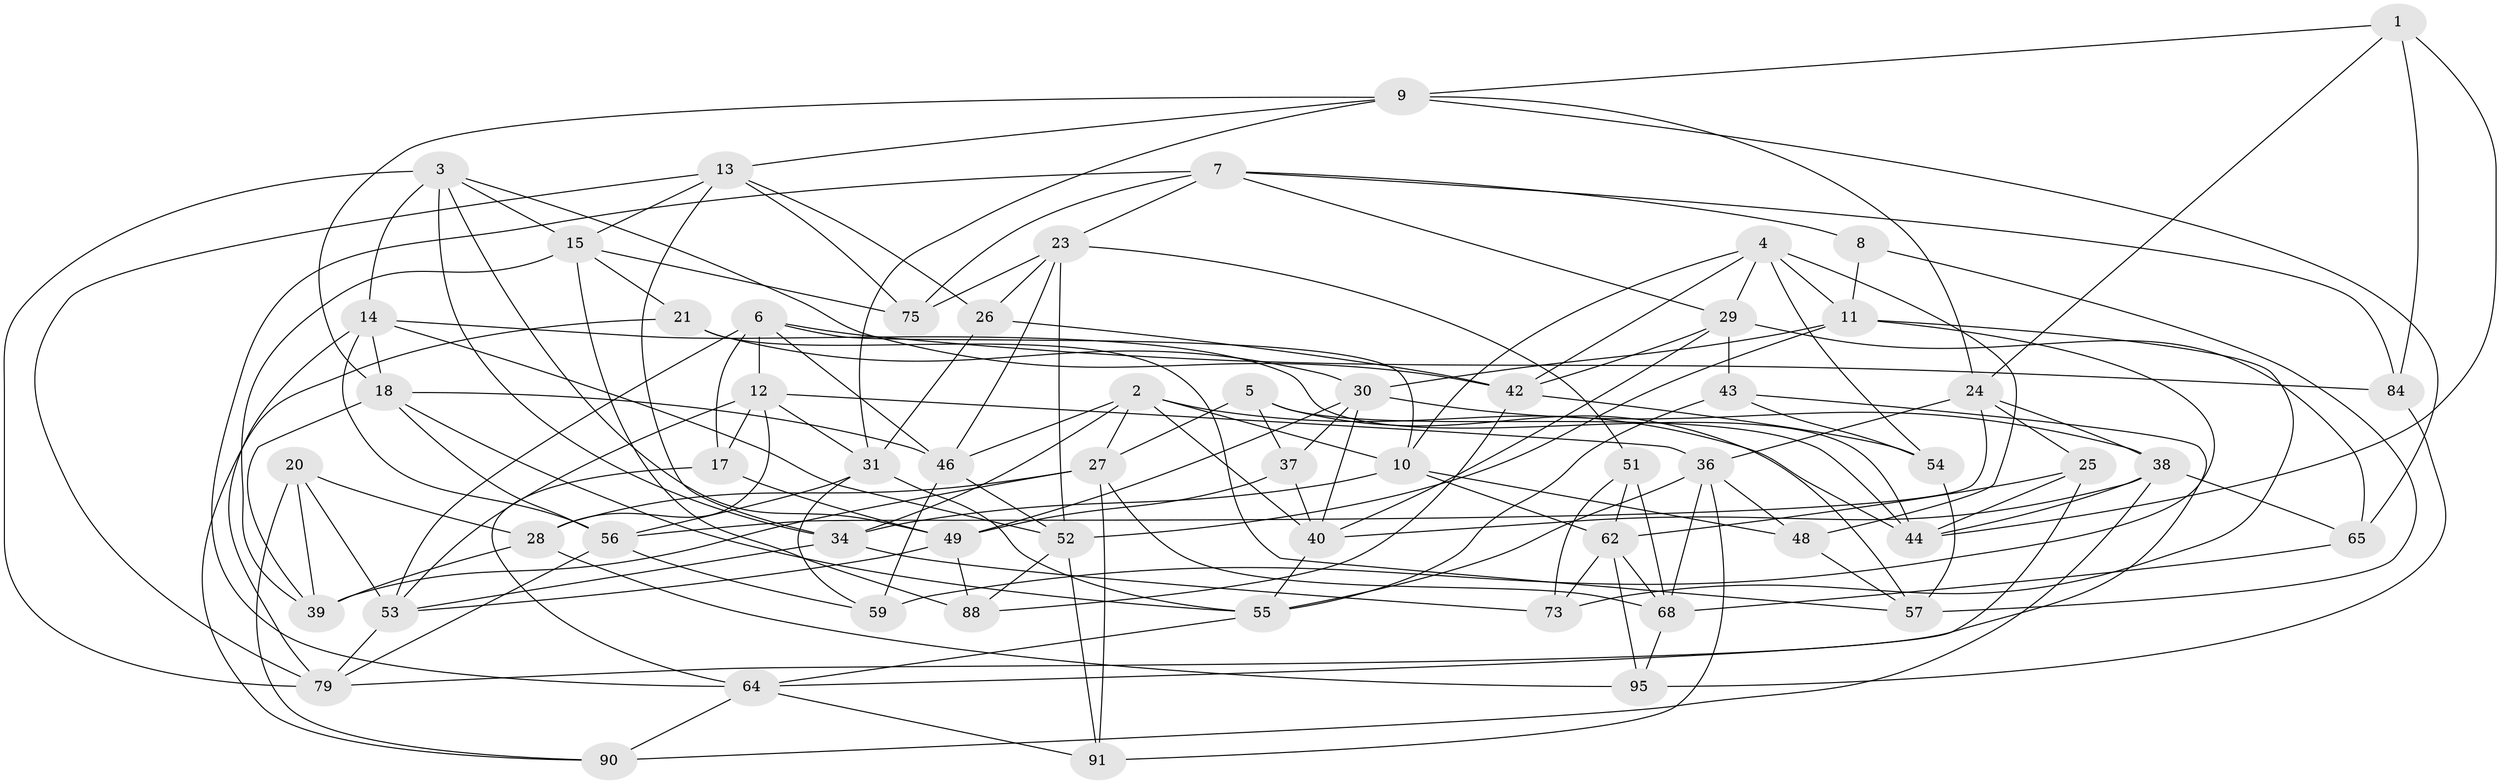 // original degree distribution, {4: 1.0}
// Generated by graph-tools (version 1.1) at 2025/42/03/06/25 10:42:22]
// undirected, 60 vertices, 156 edges
graph export_dot {
graph [start="1"]
  node [color=gray90,style=filled];
  1;
  2 [super="+80"];
  3 [super="+60"];
  4 [super="+96"];
  5;
  6 [super="+63"];
  7 [super="+76"];
  8;
  9 [super="+47"];
  10 [super="+16"];
  11 [super="+35"];
  12 [super="+22"];
  13 [super="+32"];
  14 [super="+19"];
  15 [super="+69"];
  17;
  18 [super="+71"];
  20;
  21;
  23 [super="+82"];
  24 [super="+70"];
  25;
  26;
  27 [super="+66"];
  28 [super="+87"];
  29 [super="+33"];
  30 [super="+97"];
  31 [super="+93"];
  34 [super="+45"];
  36 [super="+61"];
  37;
  38 [super="+41"];
  39 [super="+94"];
  40 [super="+86"];
  42 [super="+85"];
  43;
  44 [super="+83"];
  46 [super="+77"];
  48;
  49 [super="+50"];
  51;
  52 [super="+58"];
  53 [super="+98"];
  54;
  55 [super="+74"];
  56 [super="+89"];
  57 [super="+81"];
  59;
  62 [super="+67"];
  64 [super="+78"];
  65;
  68 [super="+72"];
  73;
  75;
  79 [super="+92"];
  84;
  88;
  90;
  91;
  95;
  1 -- 44;
  1 -- 24;
  1 -- 84;
  1 -- 9;
  2 -- 46;
  2 -- 44;
  2 -- 40;
  2 -- 10;
  2 -- 34;
  2 -- 27;
  3 -- 15;
  3 -- 79;
  3 -- 49;
  3 -- 34;
  3 -- 14;
  3 -- 42;
  4 -- 42;
  4 -- 54;
  4 -- 48;
  4 -- 10;
  4 -- 29;
  4 -- 11;
  5 -- 37;
  5 -- 27;
  5 -- 57;
  5 -- 44;
  6 -- 17;
  6 -- 12;
  6 -- 84;
  6 -- 10;
  6 -- 53;
  6 -- 46;
  7 -- 29;
  7 -- 75;
  7 -- 64;
  7 -- 8;
  7 -- 84;
  7 -- 23;
  8 -- 11;
  8 -- 57 [weight=2];
  9 -- 65;
  9 -- 18;
  9 -- 13;
  9 -- 31;
  9 -- 24;
  10 -- 48;
  10 -- 34;
  10 -- 62;
  11 -- 59;
  11 -- 30;
  11 -- 73;
  11 -- 52;
  12 -- 36;
  12 -- 28;
  12 -- 17;
  12 -- 53;
  12 -- 31;
  13 -- 26;
  13 -- 75;
  13 -- 15;
  13 -- 34;
  13 -- 79;
  14 -- 56;
  14 -- 52;
  14 -- 44;
  14 -- 18;
  14 -- 79;
  15 -- 75;
  15 -- 88;
  15 -- 39;
  15 -- 21;
  17 -- 64;
  17 -- 49;
  18 -- 55;
  18 -- 39;
  18 -- 46;
  18 -- 56;
  20 -- 90;
  20 -- 39;
  20 -- 28;
  20 -- 53;
  21 -- 90;
  21 -- 30;
  21 -- 57;
  23 -- 75;
  23 -- 26;
  23 -- 51;
  23 -- 46;
  23 -- 52;
  24 -- 38;
  24 -- 25;
  24 -- 56;
  24 -- 36;
  25 -- 44;
  25 -- 62;
  25 -- 64;
  26 -- 31;
  26 -- 42;
  27 -- 68;
  27 -- 39;
  27 -- 91;
  27 -- 28;
  28 -- 39 [weight=2];
  28 -- 95;
  29 -- 40;
  29 -- 65;
  29 -- 43;
  29 -- 42;
  30 -- 38;
  30 -- 37;
  30 -- 40;
  30 -- 49;
  31 -- 56;
  31 -- 59;
  31 -- 55;
  34 -- 73;
  34 -- 53;
  36 -- 68;
  36 -- 48;
  36 -- 91;
  36 -- 55;
  37 -- 49;
  37 -- 40;
  38 -- 44;
  38 -- 90;
  38 -- 65;
  38 -- 40;
  40 -- 55;
  42 -- 54;
  42 -- 88;
  43 -- 54;
  43 -- 79;
  43 -- 55;
  46 -- 59;
  46 -- 52;
  48 -- 57;
  49 -- 53;
  49 -- 88;
  51 -- 73;
  51 -- 68;
  51 -- 62;
  52 -- 88;
  52 -- 91;
  53 -- 79;
  54 -- 57;
  55 -- 64;
  56 -- 59;
  56 -- 79;
  62 -- 68;
  62 -- 73;
  62 -- 95;
  64 -- 91;
  64 -- 90;
  65 -- 68;
  68 -- 95;
  84 -- 95;
}
